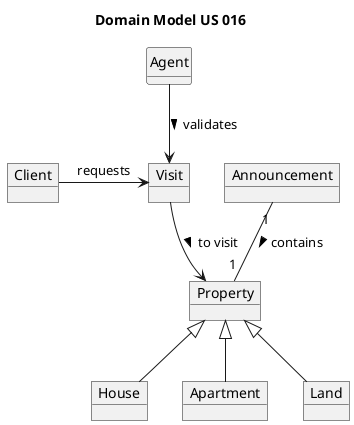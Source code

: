 @startuml
skinparam monochrome true
skinparam packageStyle rectangle
skinparam shadowing false

'left to right direction

skinparam classAttributeIconSize 0

hide circle
hide methods

title Domain Model US 016

object Client {

}

object Visit {

}

object Announcement {

}

object Property {

}

object House {


}

object Apartment {

}

object Land {

}


Client -> Visit: requests

Announcement "1" -- "1" Property: contains >


Property <|-- House
Property <|-- Apartment
Property <|-- Land



Visit --> Property: to visit >
Agent --> Visit: validates >
@enduml
